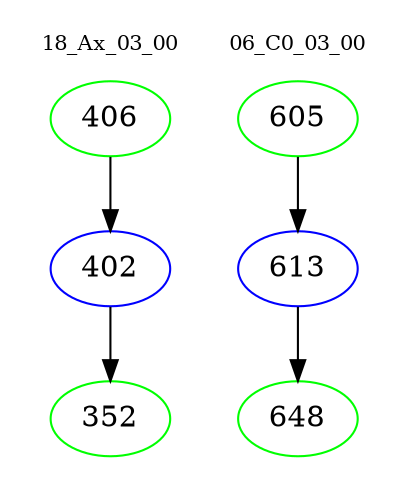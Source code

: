 digraph{
subgraph cluster_0 {
color = white
label = "18_Ax_03_00";
fontsize=10;
T0_406 [label="406", color="green"]
T0_406 -> T0_402 [color="black"]
T0_402 [label="402", color="blue"]
T0_402 -> T0_352 [color="black"]
T0_352 [label="352", color="green"]
}
subgraph cluster_1 {
color = white
label = "06_C0_03_00";
fontsize=10;
T1_605 [label="605", color="green"]
T1_605 -> T1_613 [color="black"]
T1_613 [label="613", color="blue"]
T1_613 -> T1_648 [color="black"]
T1_648 [label="648", color="green"]
}
}
